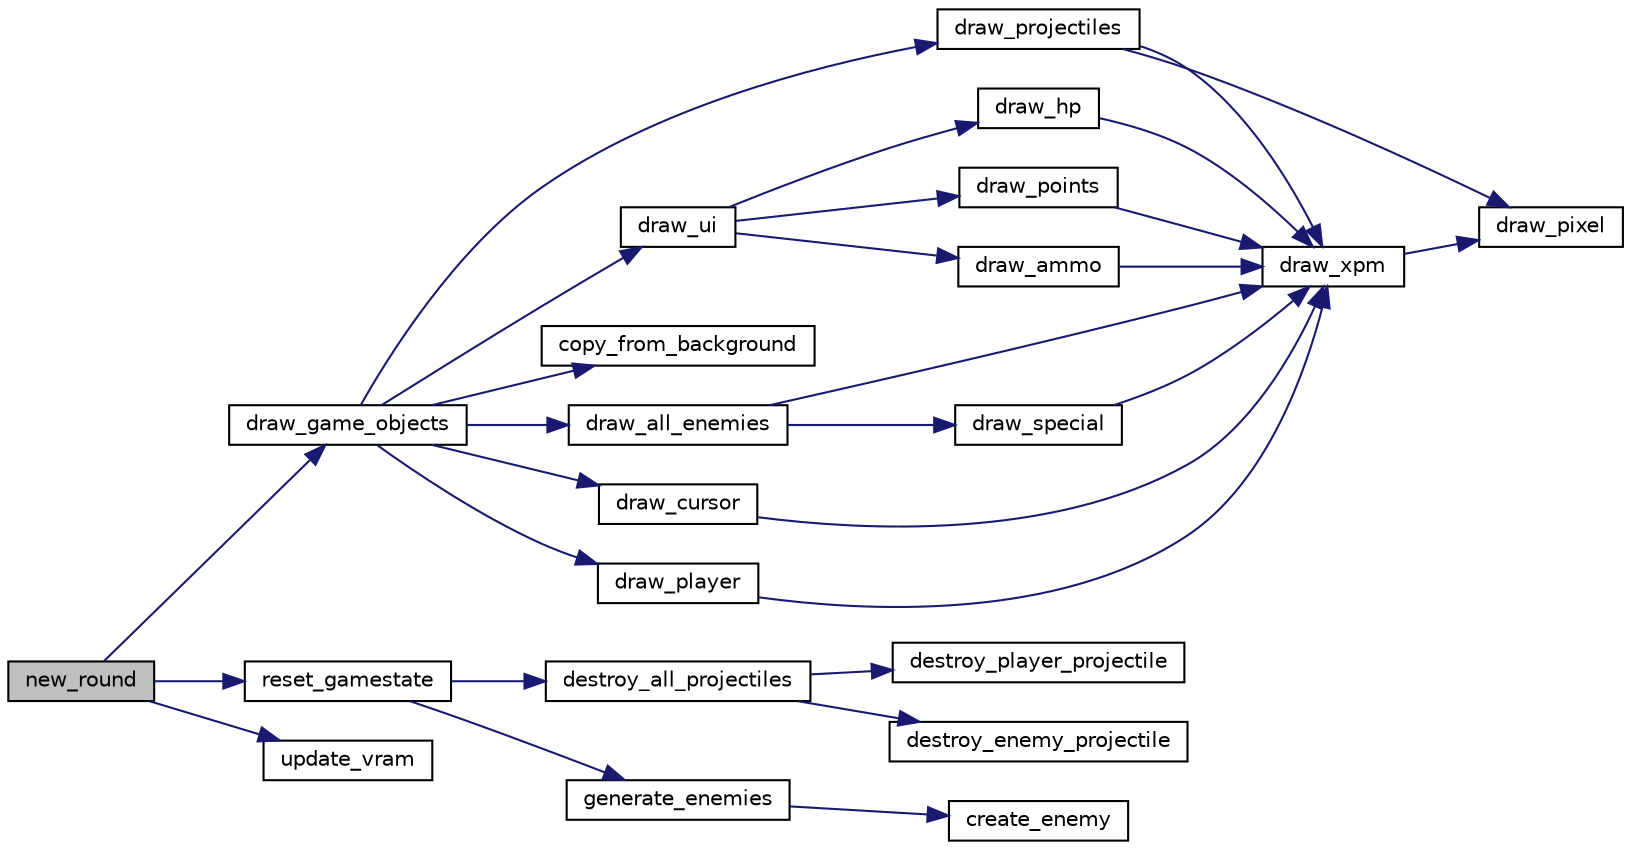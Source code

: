 digraph "new_round"
{
 // LATEX_PDF_SIZE
  edge [fontname="Helvetica",fontsize="10",labelfontname="Helvetica",labelfontsize="10"];
  node [fontname="Helvetica",fontsize="10",shape=record];
  rankdir="LR";
  Node1 [label="new_round",height=0.2,width=0.4,color="black", fillcolor="grey75", style="filled", fontcolor="black",tooltip="Function which readies the game for a new round."];
  Node1 -> Node2 [color="midnightblue",fontsize="10",style="solid",fontname="Helvetica"];
  Node2 [label="draw_game_objects",height=0.2,width=0.4,color="black", fillcolor="white", style="filled",URL="$sprite_8c.html#acfafa3060615cd19b63f120800dc4075",tooltip="Function which copies the background buffer contents to the double buffer, then draws all other objec..."];
  Node2 -> Node3 [color="midnightblue",fontsize="10",style="solid",fontname="Helvetica"];
  Node3 [label="copy_from_background",height=0.2,width=0.4,color="black", fillcolor="white", style="filled",URL="$video_8c.html#aa10a93096da9f1f757aca38328a738ce",tooltip="Copies the background buffer's contents into the double buffer."];
  Node2 -> Node4 [color="midnightblue",fontsize="10",style="solid",fontname="Helvetica"];
  Node4 [label="draw_all_enemies",height=0.2,width=0.4,color="black", fillcolor="white", style="filled",URL="$sprite_8c.html#a17df74fc56592ea32ba9897729a7b090",tooltip="Draws each enemy on the buffer used for double buffering."];
  Node4 -> Node5 [color="midnightblue",fontsize="10",style="solid",fontname="Helvetica"];
  Node5 [label="draw_special",height=0.2,width=0.4,color="black", fillcolor="white", style="filled",URL="$sprite_8c.html#a48c90844a3cc28d10ebca5a4f10e65ff",tooltip="Draws the special enemy on the double buffer."];
  Node5 -> Node6 [color="midnightblue",fontsize="10",style="solid",fontname="Helvetica"];
  Node6 [label="draw_xpm",height=0.2,width=0.4,color="black", fillcolor="white", style="filled",URL="$sprite_8c.html#a432d4502a05a1025f30948e4dbcd88b2",tooltip="Draws an xpm according to some parameters."];
  Node6 -> Node7 [color="midnightblue",fontsize="10",style="solid",fontname="Helvetica"];
  Node7 [label="draw_pixel",height=0.2,width=0.4,color="black", fillcolor="white", style="filled",URL="$video_8c.html#ac4898edce27b7b51b297128384e113be",tooltip="//Function which draws one pixel on the screen with the desired color, in the desired buffer"];
  Node4 -> Node6 [color="midnightblue",fontsize="10",style="solid",fontname="Helvetica"];
  Node2 -> Node8 [color="midnightblue",fontsize="10",style="solid",fontname="Helvetica"];
  Node8 [label="draw_cursor",height=0.2,width=0.4,color="black", fillcolor="white", style="filled",URL="$sprite_8c.html#ac5279c7b71c8b9f1b5c69316b3996715",tooltip="Draws the cursor on the buffer used for double buffering."];
  Node8 -> Node6 [color="midnightblue",fontsize="10",style="solid",fontname="Helvetica"];
  Node2 -> Node9 [color="midnightblue",fontsize="10",style="solid",fontname="Helvetica"];
  Node9 [label="draw_player",height=0.2,width=0.4,color="black", fillcolor="white", style="filled",URL="$sprite_8c.html#ad3691991b3af52e1fbf2b67ed919e920",tooltip="Draws the player on the buffer used for double buffering."];
  Node9 -> Node6 [color="midnightblue",fontsize="10",style="solid",fontname="Helvetica"];
  Node2 -> Node10 [color="midnightblue",fontsize="10",style="solid",fontname="Helvetica"];
  Node10 [label="draw_projectiles",height=0.2,width=0.4,color="black", fillcolor="white", style="filled",URL="$sprite_8c.html#afc9432e73a9ed57e9e356605107661a8",tooltip="Draws all projectiles on the screen on the buffer used for double buffering."];
  Node10 -> Node7 [color="midnightblue",fontsize="10",style="solid",fontname="Helvetica"];
  Node10 -> Node6 [color="midnightblue",fontsize="10",style="solid",fontname="Helvetica"];
  Node2 -> Node11 [color="midnightblue",fontsize="10",style="solid",fontname="Helvetica"];
  Node11 [label="draw_ui",height=0.2,width=0.4,color="black", fillcolor="white", style="filled",URL="$sprite_8c.html#aec01f7936176a3356635ef01f3e85da5",tooltip="Draws all ui elements of points the player has."];
  Node11 -> Node12 [color="midnightblue",fontsize="10",style="solid",fontname="Helvetica"];
  Node12 [label="draw_ammo",height=0.2,width=0.4,color="black", fillcolor="white", style="filled",URL="$sprite_8c.html#a37d1cf38342a34072658d27bef62cd1b",tooltip="Draws the number of ammunition the player has."];
  Node12 -> Node6 [color="midnightblue",fontsize="10",style="solid",fontname="Helvetica"];
  Node11 -> Node13 [color="midnightblue",fontsize="10",style="solid",fontname="Helvetica"];
  Node13 [label="draw_hp",height=0.2,width=0.4,color="black", fillcolor="white", style="filled",URL="$sprite_8c.html#ad494b8ee69e0aef00320005935fedeb1",tooltip="Draws the number of hp the player has."];
  Node13 -> Node6 [color="midnightblue",fontsize="10",style="solid",fontname="Helvetica"];
  Node11 -> Node14 [color="midnightblue",fontsize="10",style="solid",fontname="Helvetica"];
  Node14 [label="draw_points",height=0.2,width=0.4,color="black", fillcolor="white", style="filled",URL="$sprite_8c.html#abacc35b08c33459ead447cb06d4afe1d",tooltip="Draws the number of points the player has."];
  Node14 -> Node6 [color="midnightblue",fontsize="10",style="solid",fontname="Helvetica"];
  Node1 -> Node15 [color="midnightblue",fontsize="10",style="solid",fontname="Helvetica"];
  Node15 [label="reset_gamestate",height=0.2,width=0.4,color="black", fillcolor="white", style="filled",URL="$group__logic.html#gabbe8693d65d761175dbd75760c0fea67",tooltip="Function that resets the game at the start of a new round."];
  Node15 -> Node16 [color="midnightblue",fontsize="10",style="solid",fontname="Helvetica"];
  Node16 [label="destroy_all_projectiles",height=0.2,width=0.4,color="black", fillcolor="white", style="filled",URL="$group__logic.html#ga73e46dd719da8627bba53a3779545255",tooltip="Destroys ALL projectiles, both the player's and the enemies'."];
  Node16 -> Node17 [color="midnightblue",fontsize="10",style="solid",fontname="Helvetica"];
  Node17 [label="destroy_enemy_projectile",height=0.2,width=0.4,color="black", fillcolor="white", style="filled",URL="$group__logic.html#ga5097d393ba2a86415f75072aeafa9388",tooltip="Destroys one enemy projectile object."];
  Node16 -> Node18 [color="midnightblue",fontsize="10",style="solid",fontname="Helvetica"];
  Node18 [label="destroy_player_projectile",height=0.2,width=0.4,color="black", fillcolor="white", style="filled",URL="$group__logic.html#ga01406d4043226eaa8b6fdeb9cea292ef",tooltip="Destroys one player projectile object."];
  Node15 -> Node19 [color="midnightblue",fontsize="10",style="solid",fontname="Helvetica"];
  Node19 [label="generate_enemies",height=0.2,width=0.4,color="black", fillcolor="white", style="filled",URL="$group__logic.html#gab6633ecc352d296a27e6b975043c86bf",tooltip="Initializes the enemy array, with the correct values for each object."];
  Node19 -> Node20 [color="midnightblue",fontsize="10",style="solid",fontname="Helvetica"];
  Node20 [label="create_enemy",height=0.2,width=0.4,color="black", fillcolor="white", style="filled",URL="$group__logic.html#gaeaa48a43dfc8592a47c63e08de926ef1",tooltip="Creates an enemy object based on some parameters, dinamically alocating memory, and returns a pointer..."];
  Node1 -> Node21 [color="midnightblue",fontsize="10",style="solid",fontname="Helvetica"];
  Node21 [label="update_vram",height=0.2,width=0.4,color="black", fillcolor="white", style="filled",URL="$video_8c.html#a8d2d1f49135d1e61d35767153e4020dd",tooltip="Updates the video ram."];
}
